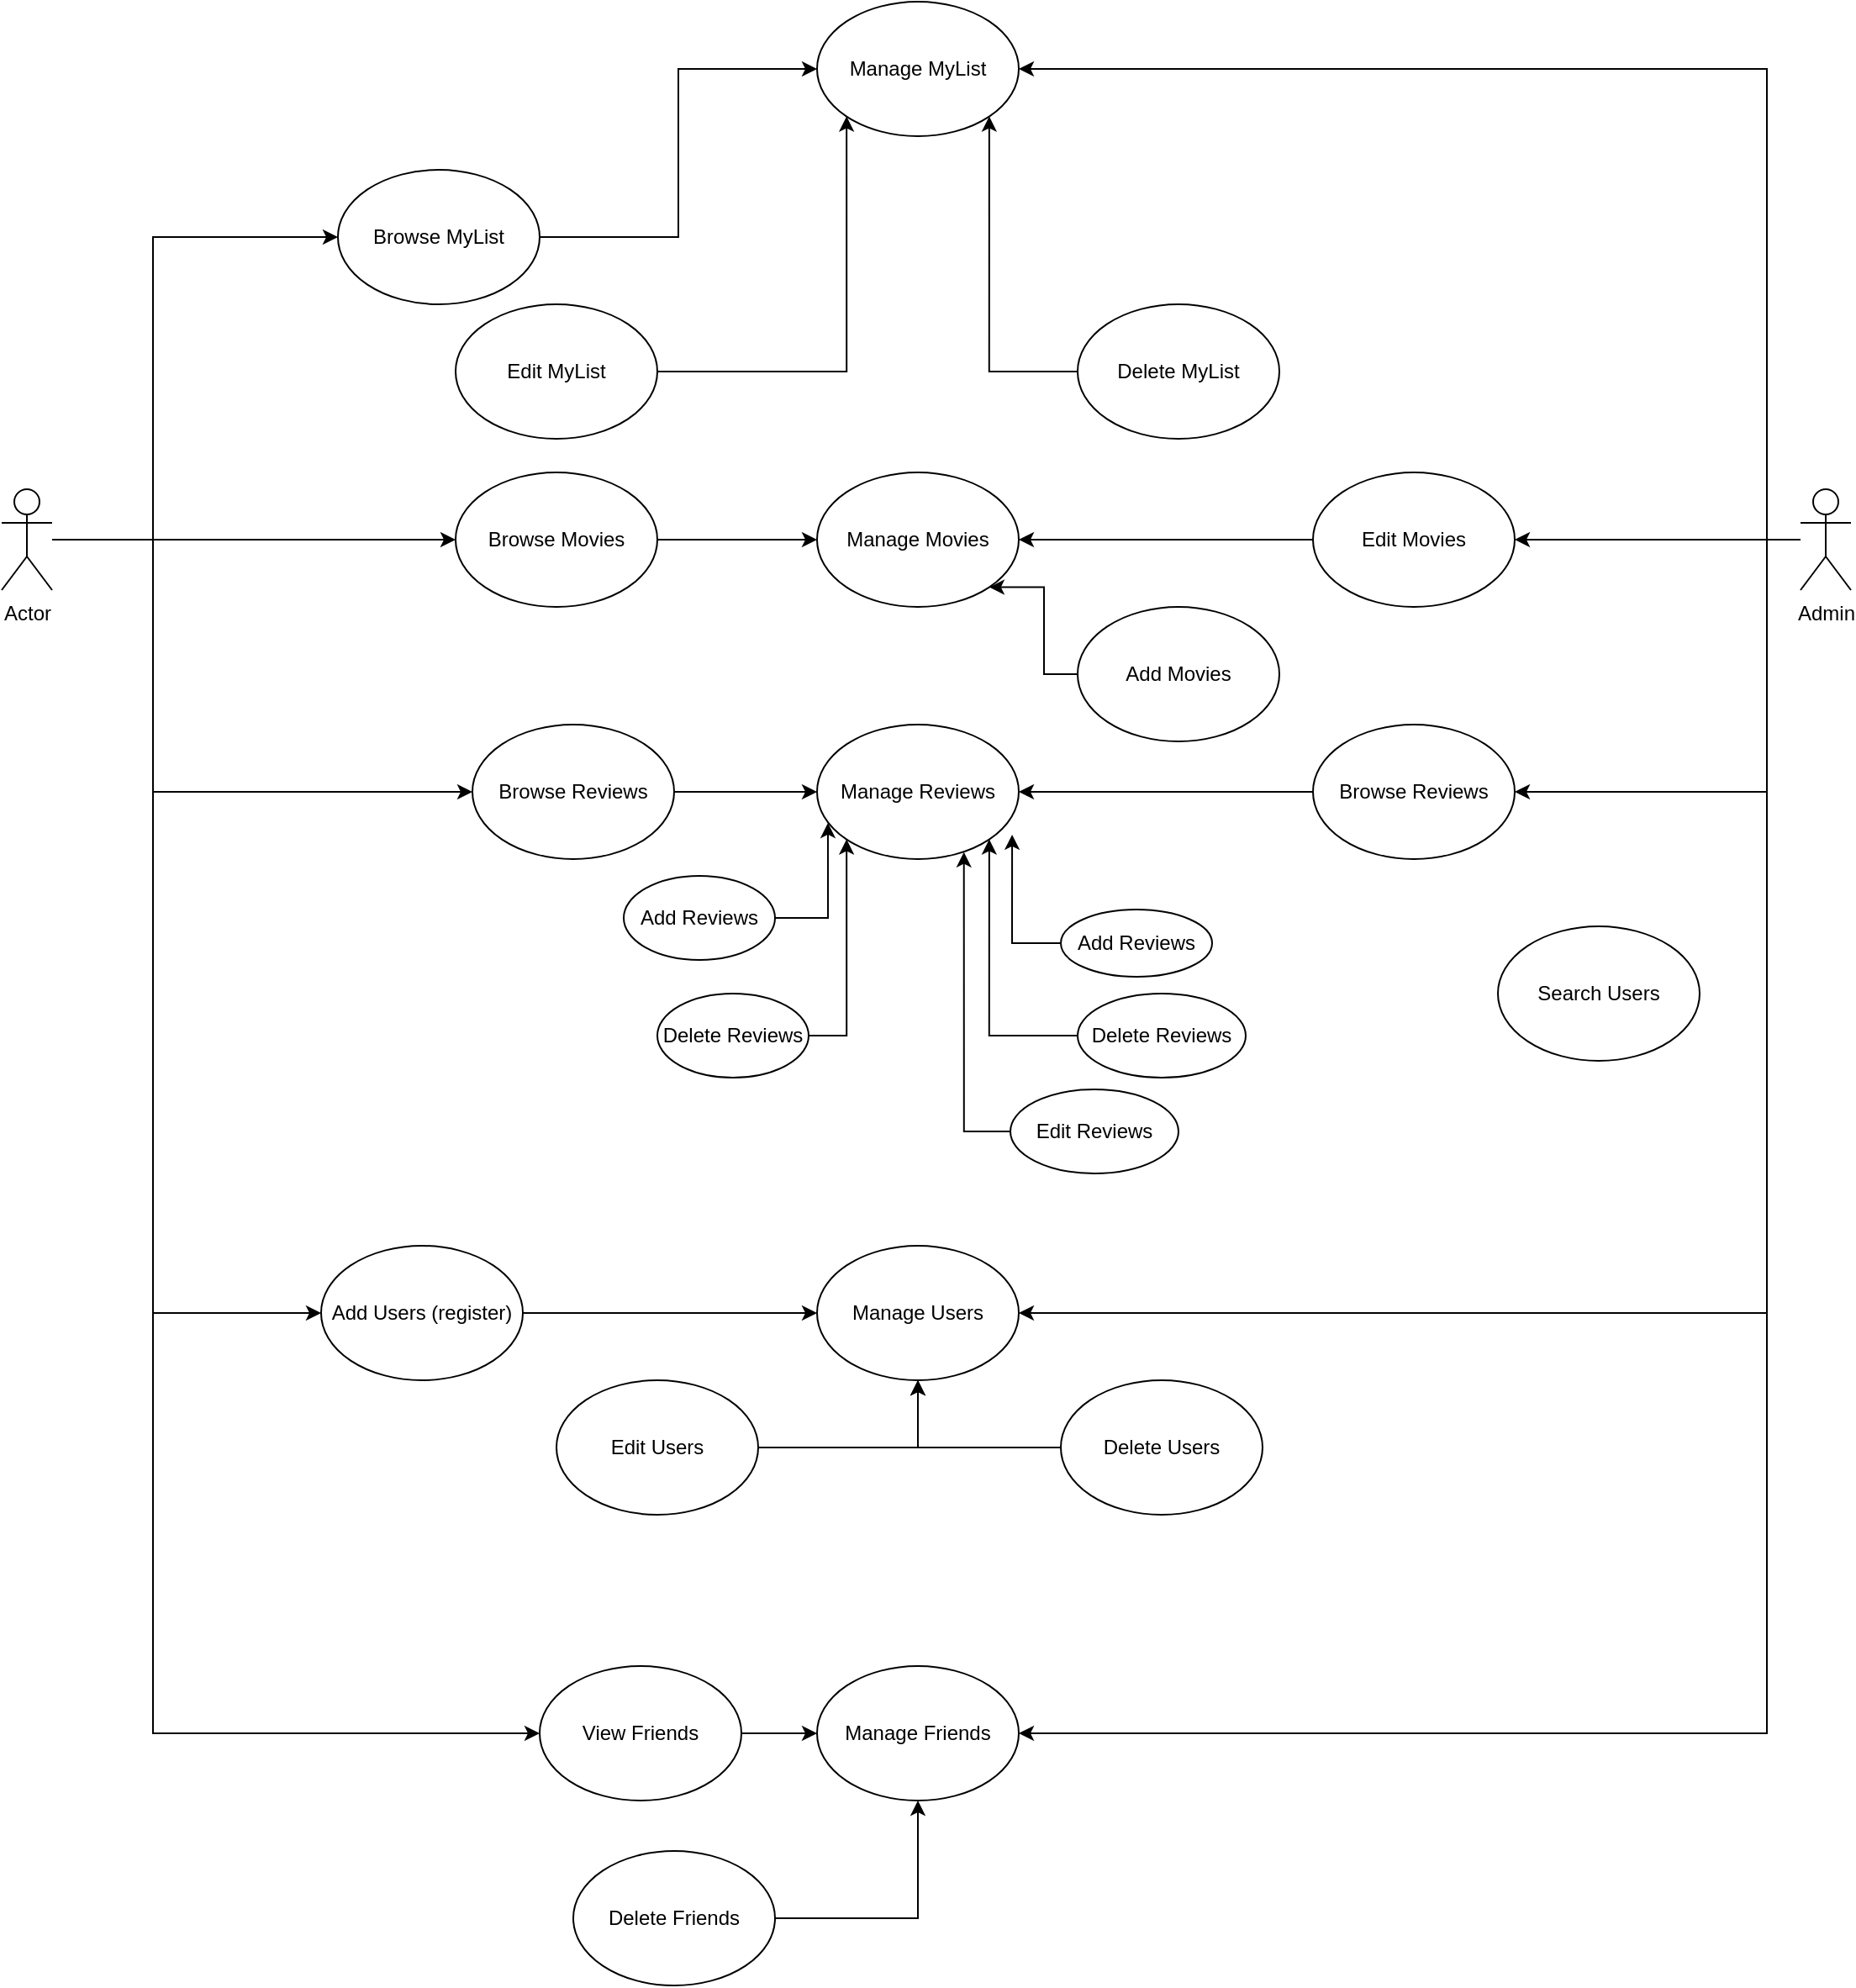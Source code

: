 <mxfile version="22.1.8" type="github">
  <diagram name="Page-1" id="ZeniHqI1XKFf16gRrM0b">
    <mxGraphModel dx="1591" dy="717" grid="1" gridSize="10" guides="1" tooltips="1" connect="1" arrows="1" fold="1" page="1" pageScale="1" pageWidth="1169" pageHeight="827" math="0" shadow="0">
      <root>
        <mxCell id="0" />
        <mxCell id="1" parent="0" />
        <mxCell id="5YAnPsfXHZ9A6MLN7WG7-42" style="edgeStyle=orthogonalEdgeStyle;rounded=0;orthogonalLoop=1;jettySize=auto;html=1;entryX=0;entryY=0.5;entryDx=0;entryDy=0;" parent="1" source="5YAnPsfXHZ9A6MLN7WG7-23" target="5YAnPsfXHZ9A6MLN7WG7-41" edge="1">
          <mxGeometry relative="1" as="geometry">
            <Array as="points">
              <mxPoint x="130" y="370" />
              <mxPoint x="130" y="190" />
            </Array>
          </mxGeometry>
        </mxCell>
        <mxCell id="5YAnPsfXHZ9A6MLN7WG7-50" style="edgeStyle=orthogonalEdgeStyle;rounded=0;orthogonalLoop=1;jettySize=auto;html=1;entryX=0;entryY=0.5;entryDx=0;entryDy=0;" parent="1" source="5YAnPsfXHZ9A6MLN7WG7-23" target="5YAnPsfXHZ9A6MLN7WG7-49" edge="1">
          <mxGeometry relative="1" as="geometry" />
        </mxCell>
        <mxCell id="5YAnPsfXHZ9A6MLN7WG7-59" style="edgeStyle=orthogonalEdgeStyle;rounded=0;orthogonalLoop=1;jettySize=auto;html=1;entryX=0;entryY=0.5;entryDx=0;entryDy=0;" parent="1" source="5YAnPsfXHZ9A6MLN7WG7-23" target="5YAnPsfXHZ9A6MLN7WG7-35" edge="1">
          <mxGeometry relative="1" as="geometry">
            <Array as="points">
              <mxPoint x="130" y="370" />
              <mxPoint x="130" y="520" />
            </Array>
          </mxGeometry>
        </mxCell>
        <mxCell id="fzHocNFi2LqluSGwRaMU-2" style="edgeStyle=orthogonalEdgeStyle;rounded=0;orthogonalLoop=1;jettySize=auto;html=1;entryX=0;entryY=0.5;entryDx=0;entryDy=0;" parent="1" source="5YAnPsfXHZ9A6MLN7WG7-23" target="5YAnPsfXHZ9A6MLN7WG7-36" edge="1">
          <mxGeometry relative="1" as="geometry">
            <Array as="points">
              <mxPoint x="130" y="370" />
              <mxPoint x="130" y="830" />
            </Array>
          </mxGeometry>
        </mxCell>
        <mxCell id="fzHocNFi2LqluSGwRaMU-11" style="edgeStyle=orthogonalEdgeStyle;rounded=0;orthogonalLoop=1;jettySize=auto;html=1;entryX=0;entryY=0.5;entryDx=0;entryDy=0;" parent="1" source="5YAnPsfXHZ9A6MLN7WG7-23" target="fzHocNFi2LqluSGwRaMU-8" edge="1">
          <mxGeometry relative="1" as="geometry">
            <Array as="points">
              <mxPoint x="130" y="370" />
              <mxPoint x="130" y="1080" />
            </Array>
          </mxGeometry>
        </mxCell>
        <mxCell id="5YAnPsfXHZ9A6MLN7WG7-23" value="Actor" style="shape=umlActor;verticalLabelPosition=bottom;verticalAlign=top;html=1;outlineConnect=0;" parent="1" vertex="1">
          <mxGeometry x="40" y="340" width="30" height="60" as="geometry" />
        </mxCell>
        <mxCell id="5YAnPsfXHZ9A6MLN7WG7-52" style="edgeStyle=orthogonalEdgeStyle;rounded=0;orthogonalLoop=1;jettySize=auto;html=1;entryX=1;entryY=0.5;entryDx=0;entryDy=0;" parent="1" source="5YAnPsfXHZ9A6MLN7WG7-25" target="5YAnPsfXHZ9A6MLN7WG7-30" edge="1">
          <mxGeometry relative="1" as="geometry">
            <Array as="points">
              <mxPoint x="1090" y="370" />
              <mxPoint x="1090" y="90" />
            </Array>
          </mxGeometry>
        </mxCell>
        <mxCell id="5YAnPsfXHZ9A6MLN7WG7-55" style="edgeStyle=orthogonalEdgeStyle;rounded=0;orthogonalLoop=1;jettySize=auto;html=1;" parent="1" source="5YAnPsfXHZ9A6MLN7WG7-25" target="5YAnPsfXHZ9A6MLN7WG7-54" edge="1">
          <mxGeometry relative="1" as="geometry" />
        </mxCell>
        <mxCell id="5YAnPsfXHZ9A6MLN7WG7-63" style="edgeStyle=orthogonalEdgeStyle;rounded=0;orthogonalLoop=1;jettySize=auto;html=1;entryX=1;entryY=0.5;entryDx=0;entryDy=0;" parent="1" source="5YAnPsfXHZ9A6MLN7WG7-25" target="5YAnPsfXHZ9A6MLN7WG7-62" edge="1">
          <mxGeometry relative="1" as="geometry">
            <Array as="points">
              <mxPoint x="1090" y="370" />
              <mxPoint x="1090" y="520" />
            </Array>
          </mxGeometry>
        </mxCell>
        <mxCell id="fzHocNFi2LqluSGwRaMU-6" style="edgeStyle=orthogonalEdgeStyle;rounded=0;orthogonalLoop=1;jettySize=auto;html=1;entryX=1;entryY=0.5;entryDx=0;entryDy=0;" parent="1" source="5YAnPsfXHZ9A6MLN7WG7-25" target="5YAnPsfXHZ9A6MLN7WG7-29" edge="1">
          <mxGeometry relative="1" as="geometry">
            <Array as="points">
              <mxPoint x="1090" y="370" />
              <mxPoint x="1090" y="830" />
            </Array>
          </mxGeometry>
        </mxCell>
        <mxCell id="fzHocNFi2LqluSGwRaMU-15" style="edgeStyle=orthogonalEdgeStyle;rounded=0;orthogonalLoop=1;jettySize=auto;html=1;entryX=1;entryY=0.5;entryDx=0;entryDy=0;" parent="1" source="5YAnPsfXHZ9A6MLN7WG7-25" target="5YAnPsfXHZ9A6MLN7WG7-40" edge="1">
          <mxGeometry relative="1" as="geometry">
            <Array as="points">
              <mxPoint x="1090" y="370" />
              <mxPoint x="1090" y="1080" />
            </Array>
          </mxGeometry>
        </mxCell>
        <mxCell id="5YAnPsfXHZ9A6MLN7WG7-25" value="Admin" style="shape=umlActor;verticalLabelPosition=bottom;verticalAlign=top;html=1;outlineConnect=0;" parent="1" vertex="1">
          <mxGeometry x="1110" y="340" width="30" height="60" as="geometry" />
        </mxCell>
        <mxCell id="5YAnPsfXHZ9A6MLN7WG7-28" value="Manage Movies" style="ellipse;whiteSpace=wrap;html=1;" parent="1" vertex="1">
          <mxGeometry x="525" y="330" width="120" height="80" as="geometry" />
        </mxCell>
        <mxCell id="5YAnPsfXHZ9A6MLN7WG7-29" value="Manage Users" style="ellipse;whiteSpace=wrap;html=1;" parent="1" vertex="1">
          <mxGeometry x="525" y="790" width="120" height="80" as="geometry" />
        </mxCell>
        <mxCell id="5YAnPsfXHZ9A6MLN7WG7-30" value="Manage MyList" style="ellipse;whiteSpace=wrap;html=1;" parent="1" vertex="1">
          <mxGeometry x="525" y="50" width="120" height="80" as="geometry" />
        </mxCell>
        <mxCell id="5YAnPsfXHZ9A6MLN7WG7-31" value="Manage Reviews" style="ellipse;whiteSpace=wrap;html=1;" parent="1" vertex="1">
          <mxGeometry x="525" y="480" width="120" height="80" as="geometry" />
        </mxCell>
        <mxCell id="5YAnPsfXHZ9A6MLN7WG7-32" value="Add Reviews" style="ellipse;whiteSpace=wrap;html=1;" parent="1" vertex="1">
          <mxGeometry x="410" y="570" width="90" height="50" as="geometry" />
        </mxCell>
        <mxCell id="5YAnPsfXHZ9A6MLN7WG7-61" style="edgeStyle=orthogonalEdgeStyle;rounded=0;orthogonalLoop=1;jettySize=auto;html=1;entryX=0;entryY=1;entryDx=0;entryDy=0;" parent="1" source="5YAnPsfXHZ9A6MLN7WG7-33" target="5YAnPsfXHZ9A6MLN7WG7-31" edge="1">
          <mxGeometry relative="1" as="geometry" />
        </mxCell>
        <mxCell id="5YAnPsfXHZ9A6MLN7WG7-33" value="Delete Reviews" style="ellipse;whiteSpace=wrap;html=1;" parent="1" vertex="1">
          <mxGeometry x="430" y="640" width="90" height="50" as="geometry" />
        </mxCell>
        <mxCell id="5YAnPsfXHZ9A6MLN7WG7-60" style="edgeStyle=orthogonalEdgeStyle;rounded=0;orthogonalLoop=1;jettySize=auto;html=1;" parent="1" source="5YAnPsfXHZ9A6MLN7WG7-35" target="5YAnPsfXHZ9A6MLN7WG7-31" edge="1">
          <mxGeometry relative="1" as="geometry" />
        </mxCell>
        <mxCell id="5YAnPsfXHZ9A6MLN7WG7-35" value="Browse Reviews" style="ellipse;whiteSpace=wrap;html=1;" parent="1" vertex="1">
          <mxGeometry x="320" y="480" width="120" height="80" as="geometry" />
        </mxCell>
        <mxCell id="fzHocNFi2LqluSGwRaMU-3" style="edgeStyle=orthogonalEdgeStyle;rounded=0;orthogonalLoop=1;jettySize=auto;html=1;entryX=0;entryY=0.5;entryDx=0;entryDy=0;" parent="1" source="5YAnPsfXHZ9A6MLN7WG7-36" target="5YAnPsfXHZ9A6MLN7WG7-29" edge="1">
          <mxGeometry relative="1" as="geometry" />
        </mxCell>
        <mxCell id="5YAnPsfXHZ9A6MLN7WG7-36" value="Add Users (register)" style="ellipse;whiteSpace=wrap;html=1;" parent="1" vertex="1">
          <mxGeometry x="230" y="790" width="120" height="80" as="geometry" />
        </mxCell>
        <mxCell id="fzHocNFi2LqluSGwRaMU-4" style="edgeStyle=orthogonalEdgeStyle;rounded=0;orthogonalLoop=1;jettySize=auto;html=1;entryX=0.5;entryY=1;entryDx=0;entryDy=0;" parent="1" source="5YAnPsfXHZ9A6MLN7WG7-37" target="5YAnPsfXHZ9A6MLN7WG7-29" edge="1">
          <mxGeometry relative="1" as="geometry" />
        </mxCell>
        <mxCell id="5YAnPsfXHZ9A6MLN7WG7-37" value="Edit Users" style="ellipse;whiteSpace=wrap;html=1;" parent="1" vertex="1">
          <mxGeometry x="370" y="870" width="120" height="80" as="geometry" />
        </mxCell>
        <mxCell id="fzHocNFi2LqluSGwRaMU-7" style="edgeStyle=orthogonalEdgeStyle;rounded=0;orthogonalLoop=1;jettySize=auto;html=1;entryX=0.5;entryY=1;entryDx=0;entryDy=0;" parent="1" source="5YAnPsfXHZ9A6MLN7WG7-38" target="5YAnPsfXHZ9A6MLN7WG7-29" edge="1">
          <mxGeometry relative="1" as="geometry" />
        </mxCell>
        <mxCell id="5YAnPsfXHZ9A6MLN7WG7-38" value="Delete Users" style="ellipse;whiteSpace=wrap;html=1;" parent="1" vertex="1">
          <mxGeometry x="670" y="870" width="120" height="80" as="geometry" />
        </mxCell>
        <mxCell id="5YAnPsfXHZ9A6MLN7WG7-39" value="Search Users" style="ellipse;whiteSpace=wrap;html=1;" parent="1" vertex="1">
          <mxGeometry x="930" y="600" width="120" height="80" as="geometry" />
        </mxCell>
        <mxCell id="5YAnPsfXHZ9A6MLN7WG7-40" value="Manage Friends" style="ellipse;whiteSpace=wrap;html=1;" parent="1" vertex="1">
          <mxGeometry x="525" y="1040" width="120" height="80" as="geometry" />
        </mxCell>
        <mxCell id="5YAnPsfXHZ9A6MLN7WG7-43" style="edgeStyle=orthogonalEdgeStyle;rounded=0;orthogonalLoop=1;jettySize=auto;html=1;entryX=0;entryY=0.5;entryDx=0;entryDy=0;" parent="1" source="5YAnPsfXHZ9A6MLN7WG7-41" target="5YAnPsfXHZ9A6MLN7WG7-30" edge="1">
          <mxGeometry relative="1" as="geometry" />
        </mxCell>
        <mxCell id="5YAnPsfXHZ9A6MLN7WG7-41" value="Browse MyList" style="ellipse;whiteSpace=wrap;html=1;" parent="1" vertex="1">
          <mxGeometry x="240" y="150" width="120" height="80" as="geometry" />
        </mxCell>
        <mxCell id="5YAnPsfXHZ9A6MLN7WG7-45" style="edgeStyle=orthogonalEdgeStyle;rounded=0;orthogonalLoop=1;jettySize=auto;html=1;entryX=0;entryY=1;entryDx=0;entryDy=0;" parent="1" source="5YAnPsfXHZ9A6MLN7WG7-44" target="5YAnPsfXHZ9A6MLN7WG7-30" edge="1">
          <mxGeometry relative="1" as="geometry" />
        </mxCell>
        <mxCell id="5YAnPsfXHZ9A6MLN7WG7-44" value="Edit MyList" style="ellipse;whiteSpace=wrap;html=1;" parent="1" vertex="1">
          <mxGeometry x="310" y="230" width="120" height="80" as="geometry" />
        </mxCell>
        <mxCell id="5YAnPsfXHZ9A6MLN7WG7-47" style="edgeStyle=orthogonalEdgeStyle;rounded=0;orthogonalLoop=1;jettySize=auto;html=1;entryX=1;entryY=1;entryDx=0;entryDy=0;" parent="1" source="5YAnPsfXHZ9A6MLN7WG7-46" target="5YAnPsfXHZ9A6MLN7WG7-30" edge="1">
          <mxGeometry relative="1" as="geometry" />
        </mxCell>
        <mxCell id="5YAnPsfXHZ9A6MLN7WG7-46" value="Delete MyList" style="ellipse;whiteSpace=wrap;html=1;" parent="1" vertex="1">
          <mxGeometry x="680" y="230" width="120" height="80" as="geometry" />
        </mxCell>
        <mxCell id="5YAnPsfXHZ9A6MLN7WG7-51" style="edgeStyle=orthogonalEdgeStyle;rounded=0;orthogonalLoop=1;jettySize=auto;html=1;" parent="1" source="5YAnPsfXHZ9A6MLN7WG7-49" target="5YAnPsfXHZ9A6MLN7WG7-28" edge="1">
          <mxGeometry relative="1" as="geometry" />
        </mxCell>
        <mxCell id="5YAnPsfXHZ9A6MLN7WG7-49" value="Browse Movies" style="ellipse;whiteSpace=wrap;html=1;" parent="1" vertex="1">
          <mxGeometry x="310" y="330" width="120" height="80" as="geometry" />
        </mxCell>
        <mxCell id="5YAnPsfXHZ9A6MLN7WG7-58" style="edgeStyle=orthogonalEdgeStyle;rounded=0;orthogonalLoop=1;jettySize=auto;html=1;entryX=1;entryY=1;entryDx=0;entryDy=0;" parent="1" source="5YAnPsfXHZ9A6MLN7WG7-53" target="5YAnPsfXHZ9A6MLN7WG7-28" edge="1">
          <mxGeometry relative="1" as="geometry" />
        </mxCell>
        <mxCell id="5YAnPsfXHZ9A6MLN7WG7-53" value="Add Movies" style="ellipse;whiteSpace=wrap;html=1;" parent="1" vertex="1">
          <mxGeometry x="680" y="410" width="120" height="80" as="geometry" />
        </mxCell>
        <mxCell id="5YAnPsfXHZ9A6MLN7WG7-57" style="edgeStyle=orthogonalEdgeStyle;rounded=0;orthogonalLoop=1;jettySize=auto;html=1;entryX=1;entryY=0.5;entryDx=0;entryDy=0;" parent="1" source="5YAnPsfXHZ9A6MLN7WG7-54" target="5YAnPsfXHZ9A6MLN7WG7-28" edge="1">
          <mxGeometry relative="1" as="geometry" />
        </mxCell>
        <mxCell id="5YAnPsfXHZ9A6MLN7WG7-54" value="Edit Movies" style="ellipse;whiteSpace=wrap;html=1;" parent="1" vertex="1">
          <mxGeometry x="820" y="330" width="120" height="80" as="geometry" />
        </mxCell>
        <mxCell id="5YAnPsfXHZ9A6MLN7WG7-66" style="edgeStyle=orthogonalEdgeStyle;rounded=0;orthogonalLoop=1;jettySize=auto;html=1;entryX=1;entryY=0.5;entryDx=0;entryDy=0;" parent="1" source="5YAnPsfXHZ9A6MLN7WG7-62" target="5YAnPsfXHZ9A6MLN7WG7-31" edge="1">
          <mxGeometry relative="1" as="geometry" />
        </mxCell>
        <mxCell id="5YAnPsfXHZ9A6MLN7WG7-62" value="Browse Reviews" style="ellipse;whiteSpace=wrap;html=1;" parent="1" vertex="1">
          <mxGeometry x="820" y="480" width="120" height="80" as="geometry" />
        </mxCell>
        <mxCell id="5YAnPsfXHZ9A6MLN7WG7-64" value="Delete Reviews" style="ellipse;whiteSpace=wrap;html=1;" parent="1" vertex="1">
          <mxGeometry x="680" y="640" width="100" height="50" as="geometry" />
        </mxCell>
        <mxCell id="5YAnPsfXHZ9A6MLN7WG7-65" style="edgeStyle=orthogonalEdgeStyle;rounded=0;orthogonalLoop=1;jettySize=auto;html=1;entryX=1;entryY=1;entryDx=0;entryDy=0;" parent="1" source="5YAnPsfXHZ9A6MLN7WG7-64" target="5YAnPsfXHZ9A6MLN7WG7-31" edge="1">
          <mxGeometry relative="1" as="geometry" />
        </mxCell>
        <mxCell id="5YAnPsfXHZ9A6MLN7WG7-67" style="edgeStyle=orthogonalEdgeStyle;rounded=0;orthogonalLoop=1;jettySize=auto;html=1;entryX=0.054;entryY=0.731;entryDx=0;entryDy=0;entryPerimeter=0;" parent="1" source="5YAnPsfXHZ9A6MLN7WG7-32" target="5YAnPsfXHZ9A6MLN7WG7-31" edge="1">
          <mxGeometry relative="1" as="geometry" />
        </mxCell>
        <mxCell id="5YAnPsfXHZ9A6MLN7WG7-68" value="Add Reviews" style="ellipse;whiteSpace=wrap;html=1;" parent="1" vertex="1">
          <mxGeometry x="670" y="590" width="90" height="40" as="geometry" />
        </mxCell>
        <mxCell id="5YAnPsfXHZ9A6MLN7WG7-69" style="edgeStyle=orthogonalEdgeStyle;rounded=0;orthogonalLoop=1;jettySize=auto;html=1;entryX=0.967;entryY=0.818;entryDx=0;entryDy=0;entryPerimeter=0;" parent="1" source="5YAnPsfXHZ9A6MLN7WG7-68" target="5YAnPsfXHZ9A6MLN7WG7-31" edge="1">
          <mxGeometry relative="1" as="geometry" />
        </mxCell>
        <mxCell id="5YAnPsfXHZ9A6MLN7WG7-70" value="Edit Reviews" style="ellipse;whiteSpace=wrap;html=1;" parent="1" vertex="1">
          <mxGeometry x="640" y="697" width="100" height="50" as="geometry" />
        </mxCell>
        <mxCell id="5YAnPsfXHZ9A6MLN7WG7-71" style="edgeStyle=orthogonalEdgeStyle;rounded=0;orthogonalLoop=1;jettySize=auto;html=1;entryX=0.728;entryY=0.948;entryDx=0;entryDy=0;entryPerimeter=0;" parent="1" source="5YAnPsfXHZ9A6MLN7WG7-70" target="5YAnPsfXHZ9A6MLN7WG7-31" edge="1">
          <mxGeometry relative="1" as="geometry">
            <Array as="points">
              <mxPoint x="612" y="722" />
            </Array>
          </mxGeometry>
        </mxCell>
        <mxCell id="fzHocNFi2LqluSGwRaMU-12" value="" style="edgeStyle=orthogonalEdgeStyle;rounded=0;orthogonalLoop=1;jettySize=auto;html=1;" parent="1" source="fzHocNFi2LqluSGwRaMU-8" target="5YAnPsfXHZ9A6MLN7WG7-40" edge="1">
          <mxGeometry relative="1" as="geometry" />
        </mxCell>
        <mxCell id="fzHocNFi2LqluSGwRaMU-8" value="View Friends" style="ellipse;whiteSpace=wrap;html=1;" parent="1" vertex="1">
          <mxGeometry x="360" y="1040" width="120" height="80" as="geometry" />
        </mxCell>
        <mxCell id="fzHocNFi2LqluSGwRaMU-14" style="edgeStyle=orthogonalEdgeStyle;rounded=0;orthogonalLoop=1;jettySize=auto;html=1;entryX=0.5;entryY=1;entryDx=0;entryDy=0;" parent="1" source="fzHocNFi2LqluSGwRaMU-10" target="5YAnPsfXHZ9A6MLN7WG7-40" edge="1">
          <mxGeometry relative="1" as="geometry" />
        </mxCell>
        <mxCell id="fzHocNFi2LqluSGwRaMU-10" value="Delete Friends" style="ellipse;whiteSpace=wrap;html=1;" parent="1" vertex="1">
          <mxGeometry x="380" y="1150" width="120" height="80" as="geometry" />
        </mxCell>
      </root>
    </mxGraphModel>
  </diagram>
</mxfile>
